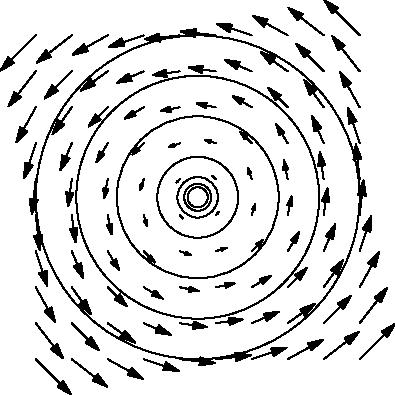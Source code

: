 import graph;
size(7cm);
path vector(pair z) {return
(0,0)--(-z.y, z.x);}
add(vectorfield(vector,(-4,-4),(4,4)));
draw(scale(1/2)*unitcircle);
draw(scale(1/3)*unitcircle);
draw(scale(1/4)*unitcircle);
draw(unitcircle);
draw(scale(2)*unitcircle);
draw(scale(3)*unitcircle);
draw(scale(4)*unitcircle);

